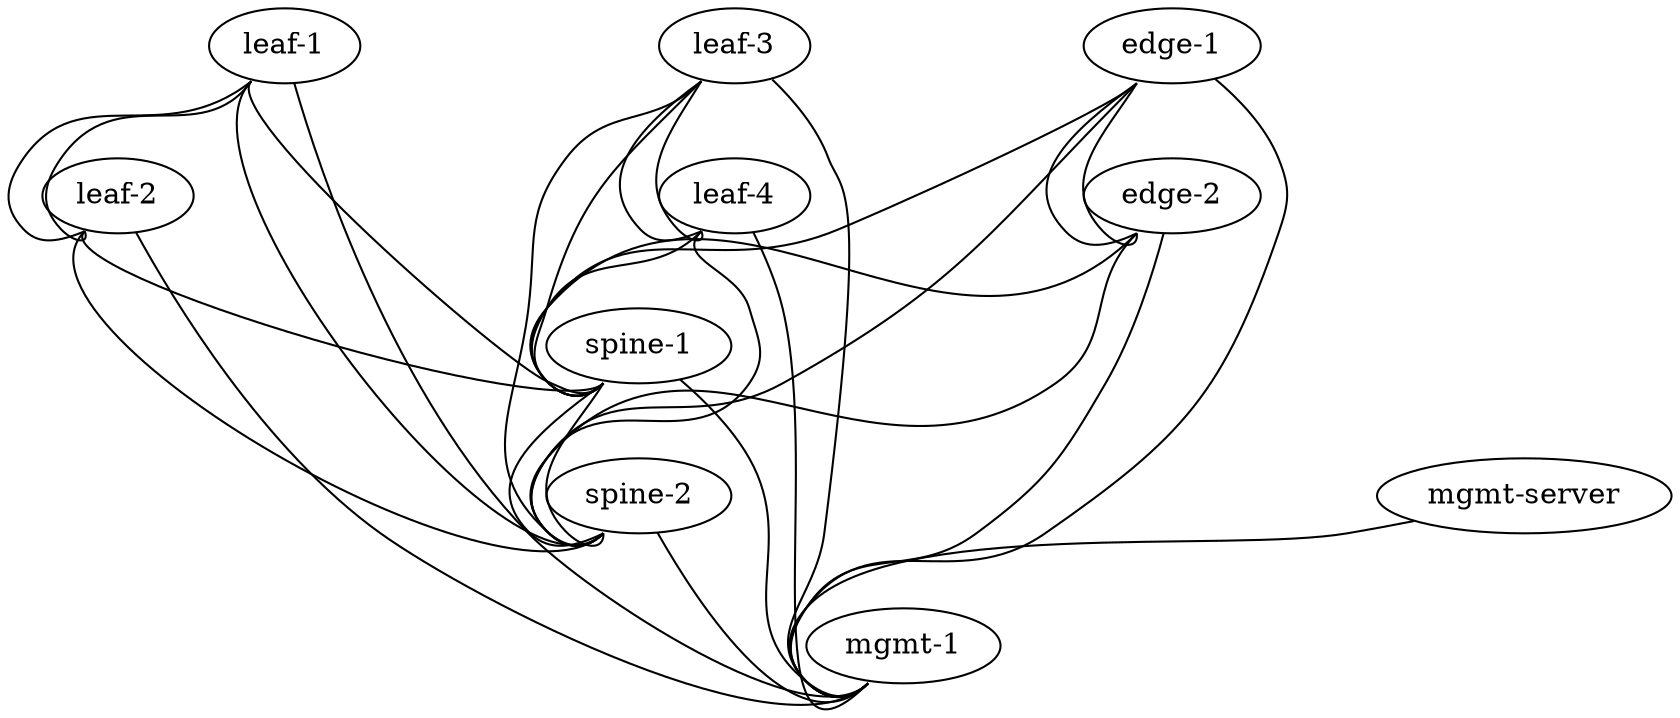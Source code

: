 graph vx {
 "leaf-1" [function="leaf" vagrant="eth1" as="CumulusCommunity/cumulus-vx" version="3.3.2" memory="512" config="./helper_scripts/config_production_switch.sh" ]
 "leaf-2" [function="leaf" vagrant="eth1" os="CumulusCommunity/cumulus-vx" version="3.3.2" memory="512" config="./helper_scripts/config_production_switch.sh" ]
 "leaf-3" [function="leaf" vagrant="eth1" os="CumulusCommunity/cumulus-vx" version="3.3.2" memory="512" config="./helper_scripts/config_production_switch.sh" ]
 "leaf-4" [function="leaf" vagrant="eth1" os="CumulusCommunity/cumulus-vx" version="3.3.2" memory="512" config="./helper_scripts/config_production_switch.sh" ]
 "spine-1" [function="spine" vagrant="eth1" os="CumulusCommunity/cumulus-vx" version="3.3.2" memory="512" config="./helper_scripts/config_production_switch.sh" ]
 "spine-2" [function="spine" vagrant="eth1" os="CumulusCommunity/cumulus-vx" version="3.3.2" memory="512" config="./helper_scripts/config_production_switch.sh" ]
 "edge-1" [function="edge" vagrant="eth1" os="CumulusCommunity/cumulus-vx" version="3.3.2" memory="512" config="./helper_scripts/config_production_switch.sh" ]
 "edge-2" [function="edge" vagrant="eth1" os="CumulusCommunity/cumulus-vx" version="3.3.2" memory="512" config="./helper_scripts/config_production_switch.sh" ]
 "mgmt-1" [function="mgmt" vagrant="eth1" os="CumulusCommunity/cumulus-vx" version="3.3.2" memory="512" config="./helper_scripts/config_mgmt_production_switch.sh" ]
 "mgmt-server" [function="mgmt-server" vagrant="eth0" os="cumulus/ts" memory="1024" config="./helper_scripts/config_mgmt_production_server.sh" ]


 "leaf-1":"swp51" -- "spine-1":"swp1"
 "leaf-2":"swp51" -- "spine-1":"swp2"
 "leaf-3":"swp51" -- "spine-1":"swp3"
 "leaf-4":"swp51" -- "spine-1":"swp4"
 "leaf-1":"swp52" -- "spine-2":"swp1"
 "leaf-2":"swp52" -- "spine-2":"swp2"
 "leaf-3":"swp52" -- "spine-2":"swp3"
 "leaf-4":"swp52" -- "spine-2":"swp4"

 "leaf-1":"swp53" -- "leaf-2":"swp53"
 "leaf-1":"swp54" -- "leaf-2":"swp54"
 "leaf-3":"swp53" -- "leaf-4":"swp53"
 "leaf-3":"swp54" -- "leaf-4":"swp54"

 "spine-1":"swp53" -- "spine-2":"swp53"
 "spine-1":"swp54" -- "spine-2":"swp54"
 "edge-1":"swp53" -- "edge-2":"swp53"
 "edge-1":"swp54" -- "edge-2":"swp54"

 "edge-1":"swp51" -- "spine-1":"swp51"
 "edge-1":"swp52" -- "spine-2":"swp51"
 "edge-2":"swp51" -- "spine-1":"swp52"
 "edge-2":"swp52" -- "spine-2":"swp52"


 "leaf-1":"eth0" -- "mgmt-1":"swp1" [left_mac="a0:00:00:00:00:11"]
 "leaf-2":"eth0" -- "mgmt-1":"swp2" [left_mac="a0:00:00:00:00:12"]
 "leaf-3":"eth0" -- "mgmt-1":"swp3" [left_mac="a0:00:00:00:00:13"]
 "leaf-4":"eth0" -- "mgmt-1":"swp4" [left_mac="a0:00:00:00:00:14"]
 "spine-1":"eth0" -- "mgmt-1":"swp7" [left_mac="a0:00:00:00:00:21"]
 "spine-2":"eth0" -- "mgmt-1":"swp8" [left_mac="a0:00:00:00:00:22"]
 "edge-1":"eth0" -- "mgmt-1":"swp5" [left_mac="a0:00:00:00:00:41"]
 "edge-2":"eth0" -- "mgmt-1":"swp6" [left_mac="a0:00:00:00:00:42"]
 "mgmt-server":"eth1" -- "mgmt-1":"swp9" [right_mac="a0:00:00:00:00:61"]
}
